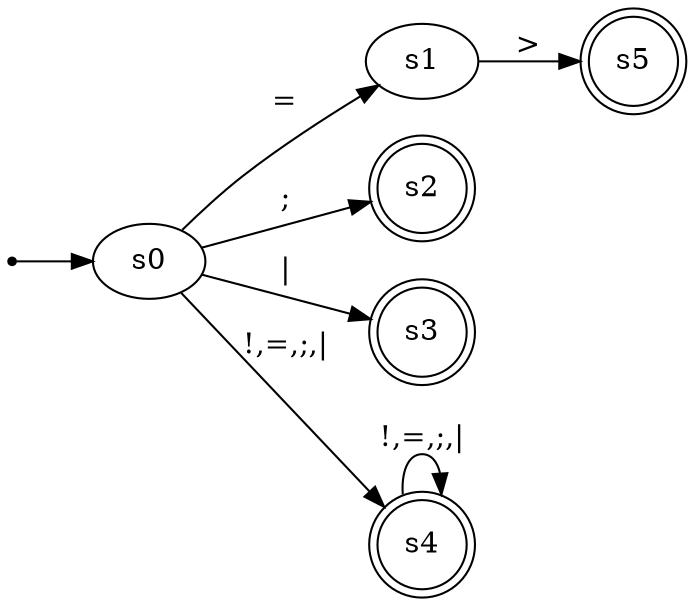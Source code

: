 digraph {
	graph [rankdir=LR]
	ini [shape=point]
	s0
	ini -> s0
	s1
	s2 [shape=doublecircle]
	s3 [shape=doublecircle]
	s4 [shape=doublecircle]
	s5 [shape=doublecircle]
	s0 -> s1 [label="="]
	s0 -> s2 [label=";"]
	s0 -> s3 [label="|"]
	s0 -> s4 [label="!,=,;,|"]
	s1 -> s5 [label=">"]
	s4 -> s4 [label="!,=,;,|"]
}
